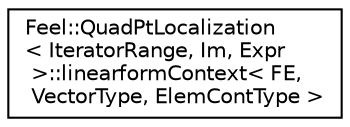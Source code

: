 digraph "Graphical Class Hierarchy"
{
 // LATEX_PDF_SIZE
  edge [fontname="Helvetica",fontsize="10",labelfontname="Helvetica",labelfontsize="10"];
  node [fontname="Helvetica",fontsize="10",shape=record];
  rankdir="LR";
  Node0 [label="Feel::QuadPtLocalization\l\< IteratorRange, Im, Expr\l \>::linearformContext\< FE,\l VectorType, ElemContType \>",height=0.2,width=0.4,color="black", fillcolor="white", style="filled",URL="$structFeel_1_1QuadPtLocalization_1_1linearformContext.html",tooltip=" "];
}
